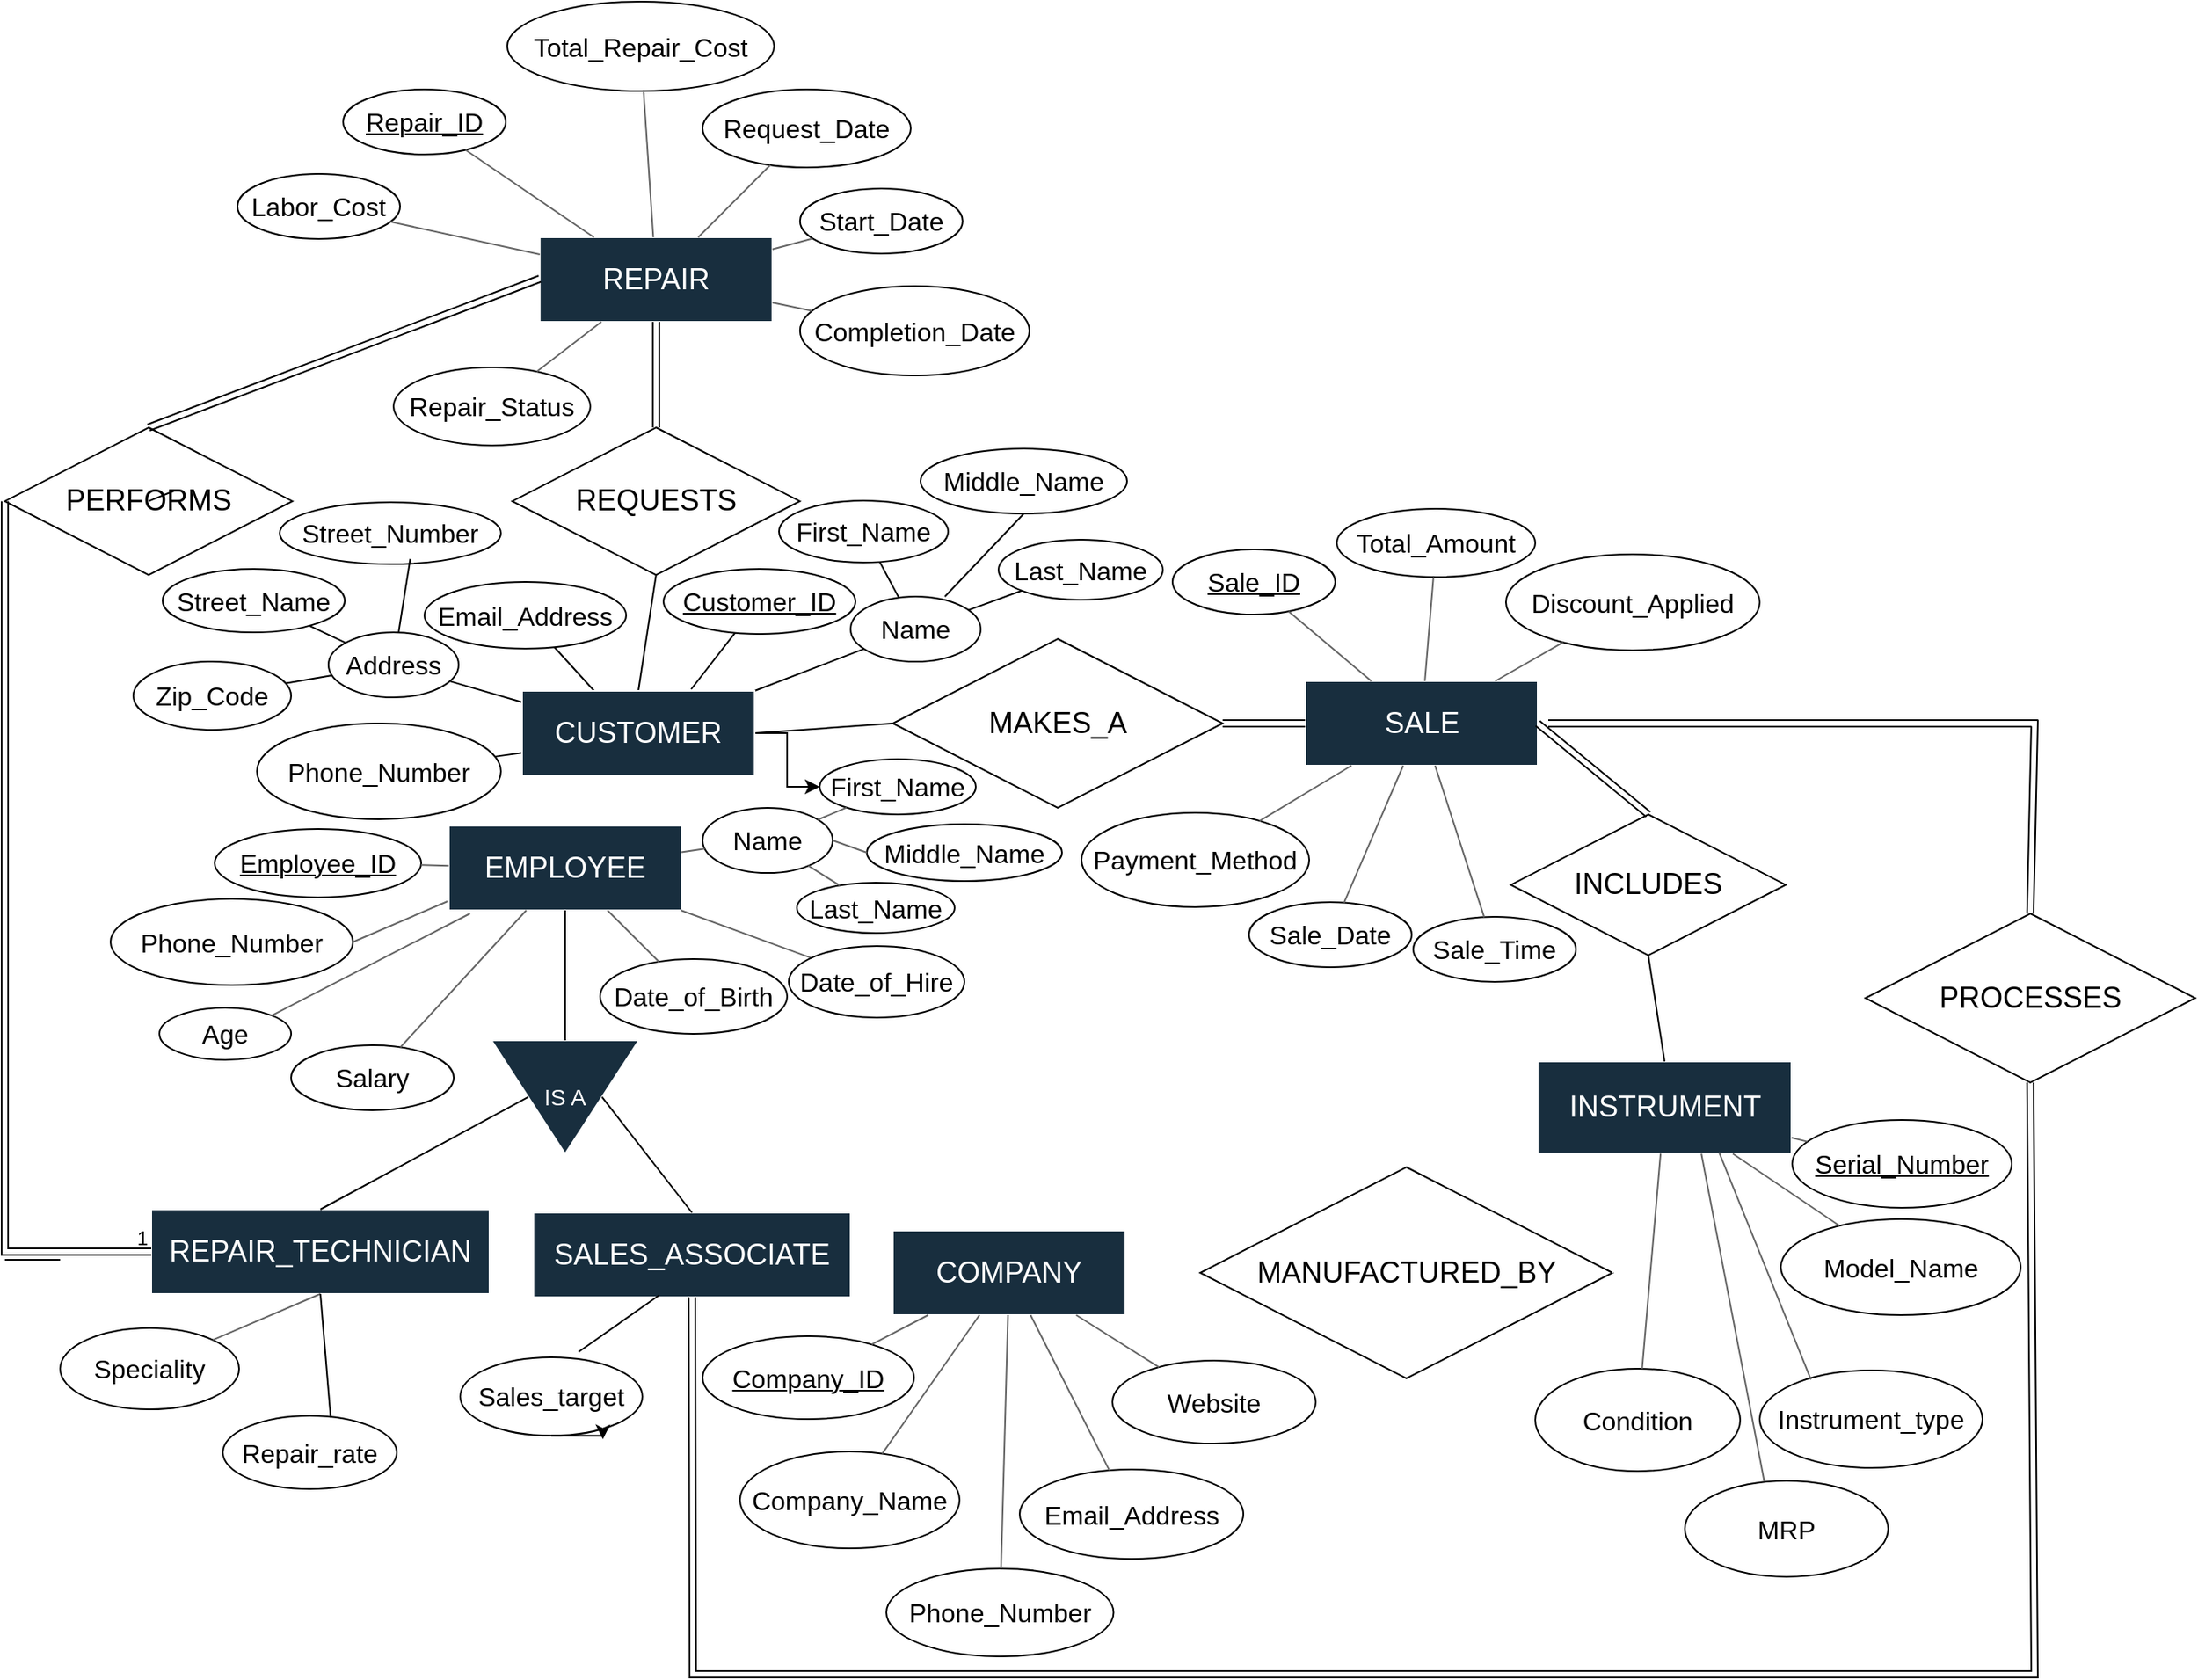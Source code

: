 <mxfile version="28.0.7">
  <diagram name="Page-1" id="PFwjI5xz76DF85EKXyYI">
    <mxGraphModel dx="2037" dy="1121" grid="0" gridSize="13" guides="0" tooltips="1" connect="1" arrows="1" fold="1" page="1" pageScale="1" pageWidth="4681" pageHeight="3300" background="light-dark(#FFFFFF, #ffffff)" math="0" shadow="0">
      <root>
        <mxCell id="0" />
        <mxCell id="1" parent="0" />
        <mxCell id="Izek-PB7fgDzVprNoVY3-15" value="&lt;h2&gt;&lt;span style=&quot;font-weight: normal;&quot;&gt;SALE&lt;/span&gt;&lt;/h2&gt;" style="whiteSpace=wrap;html=1;align=center;strokeColor=#FFFFFF;fontColor=#FFFFFF;fillColor=light-dark(#182E3E,#FFFFFF);" parent="1" vertex="1">
          <mxGeometry x="1163.5" y="533" width="143" height="52" as="geometry" />
        </mxCell>
        <mxCell id="Izek-PB7fgDzVprNoVY3-17" value="&lt;h2&gt;&lt;font face=&quot;Helvetica&quot; style=&quot;font-weight: normal;&quot;&gt;REPAIR&lt;/font&gt;&lt;/h2&gt;" style="whiteSpace=wrap;html=1;align=center;strokeColor=#FFFFFF;fontColor=#FFFFFF;fillColor=light-dark(#182E3E,#FFFFFF);" parent="1" vertex="1">
          <mxGeometry x="692.9" y="260" width="143" height="52" as="geometry" />
        </mxCell>
        <mxCell id="Izek-PB7fgDzVprNoVY3-22" value="&lt;h2&gt;&lt;span style=&quot;font-weight: normal;&quot;&gt;&lt;font style=&quot;color: light-dark(rgb(0, 0, 0), rgb(0, 0, 0));&quot;&gt;REQUESTS&lt;/font&gt;&lt;/span&gt;&lt;/h2&gt;" style="shape=rhombus;perimeter=rhombusPerimeter;whiteSpace=wrap;html=1;align=center;fillColor=none;strokeColor=light-dark(#000000,#000000);fontColor=light-dark(default, #1b1d1e);" parent="1" vertex="1">
          <mxGeometry x="676" y="377" width="176.8" height="90.67" as="geometry" />
        </mxCell>
        <mxCell id="Izek-PB7fgDzVprNoVY3-24" value="" style="endArrow=none;html=1;rounded=0;strokeColor=light-dark(#000000,#000000);exitX=0.5;exitY=1;exitDx=0;exitDy=0;entryX=0.5;entryY=0;entryDx=0;entryDy=0;" parent="1" source="Izek-PB7fgDzVprNoVY3-22" target="6n8Q-E2ToeJIdVFmMYRX-2" edge="1">
          <mxGeometry relative="1" as="geometry">
            <mxPoint x="754" y="481" as="sourcePoint" />
            <mxPoint x="756" y="536" as="targetPoint" />
          </mxGeometry>
        </mxCell>
        <mxCell id="Izek-PB7fgDzVprNoVY3-25" value="1" style="resizable=0;html=1;whiteSpace=wrap;align=right;verticalAlign=bottom;strokeColor=#FFFFFF;fontFamily=Helvetica;fontSize=12;fontColor=#FFFFFF;fillColor=#182E3E;" parent="Izek-PB7fgDzVprNoVY3-24" connectable="0" vertex="1">
          <mxGeometry x="1" relative="1" as="geometry">
            <mxPoint x="-6" y="-13" as="offset" />
          </mxGeometry>
        </mxCell>
        <mxCell id="Izek-PB7fgDzVprNoVY3-31" value="" style="shape=link;html=1;rounded=0;strokeColor=light-dark(#000000,#000000);exitX=0.5;exitY=0;exitDx=0;exitDy=0;" parent="1" source="Izek-PB7fgDzVprNoVY3-22" target="Izek-PB7fgDzVprNoVY3-17" edge="1">
          <mxGeometry relative="1" as="geometry">
            <mxPoint x="620" y="351" as="sourcePoint" />
            <mxPoint x="780" y="351" as="targetPoint" />
          </mxGeometry>
        </mxCell>
        <mxCell id="Izek-PB7fgDzVprNoVY3-32" value="N" style="resizable=0;html=1;whiteSpace=wrap;align=right;verticalAlign=bottom;strokeColor=#FFFFFF;fontFamily=Helvetica;fontSize=12;fontColor=#FFFFFF;fillColor=#182E3E;" parent="Izek-PB7fgDzVprNoVY3-31" connectable="0" vertex="1">
          <mxGeometry x="1" relative="1" as="geometry">
            <mxPoint x="-6" y="26" as="offset" />
          </mxGeometry>
        </mxCell>
        <mxCell id="Izek-PB7fgDzVprNoVY3-34" value="" style="edgeLabel;html=1;align=center;verticalAlign=middle;resizable=0;points=[];strokeColor=#FFFFFF;fontFamily=Helvetica;fontSize=12;fontColor=#FFFFFF;fillColor=#182E3E;" parent="Izek-PB7fgDzVprNoVY3-31" vertex="1" connectable="0">
          <mxGeometry x="0.05" y="-6" relative="1" as="geometry">
            <mxPoint as="offset" />
          </mxGeometry>
        </mxCell>
        <mxCell id="Izek-PB7fgDzVprNoVY3-35" value="&lt;h2&gt;&lt;span style=&quot;font-weight: 400;&quot;&gt;&lt;font style=&quot;color: light-dark(rgb(0, 0, 0), rgb(0, 0, 0));&quot;&gt;MAKES_A&lt;/font&gt;&lt;/span&gt;&lt;/h2&gt;" style="shape=rhombus;perimeter=rhombusPerimeter;whiteSpace=wrap;html=1;align=center;fillColor=none;strokeColor=light-dark(#000000,#000000);fontColor=light-dark(default, #1b1d1e);" parent="1" vertex="1">
          <mxGeometry x="910" y="507" width="202.8" height="104" as="geometry" />
        </mxCell>
        <mxCell id="Izek-PB7fgDzVprNoVY3-36" value="" style="endArrow=none;html=1;rounded=0;strokeColor=light-dark(#000000, #1b1d1e);entryX=1;entryY=0.5;entryDx=0;entryDy=0;exitX=0;exitY=0.5;exitDx=0;exitDy=0;" parent="1" source="Izek-PB7fgDzVprNoVY3-35" target="6n8Q-E2ToeJIdVFmMYRX-2" edge="1">
          <mxGeometry relative="1" as="geometry">
            <mxPoint x="689" y="598" as="sourcePoint" />
            <mxPoint x="819" y="567.5" as="targetPoint" />
          </mxGeometry>
        </mxCell>
        <mxCell id="Izek-PB7fgDzVprNoVY3-37" value="1" style="resizable=0;html=1;whiteSpace=wrap;align=right;verticalAlign=bottom;strokeColor=#FFFFFF;fontFamily=Helvetica;fontSize=12;fontColor=#FFFFFF;fillColor=#182E3E;" parent="Izek-PB7fgDzVprNoVY3-36" connectable="0" vertex="1">
          <mxGeometry x="1" relative="1" as="geometry">
            <mxPoint x="13" as="offset" />
          </mxGeometry>
        </mxCell>
        <mxCell id="Izek-PB7fgDzVprNoVY3-38" value="" style="shape=link;html=1;rounded=0;strokeColor=light-dark(#000000, #1b1d1e);width=4;exitX=1;exitY=0.5;exitDx=0;exitDy=0;entryX=0;entryY=0.5;entryDx=0;entryDy=0;" parent="1" source="Izek-PB7fgDzVprNoVY3-35" target="Izek-PB7fgDzVprNoVY3-15" edge="1">
          <mxGeometry relative="1" as="geometry">
            <mxPoint x="984" y="558.5" as="sourcePoint" />
            <mxPoint x="1144" y="558.5" as="targetPoint" />
          </mxGeometry>
        </mxCell>
        <mxCell id="Izek-PB7fgDzVprNoVY3-39" value="N" style="resizable=0;html=1;whiteSpace=wrap;align=right;verticalAlign=bottom;strokeColor=#FFFFFF;fontFamily=Helvetica;fontSize=12;fontColor=#FFFFFF;fillColor=#182E3E;" parent="Izek-PB7fgDzVprNoVY3-38" connectable="0" vertex="1">
          <mxGeometry x="1" relative="1" as="geometry">
            <mxPoint x="-6" as="offset" />
          </mxGeometry>
        </mxCell>
        <mxCell id="Izek-PB7fgDzVprNoVY3-60" value="" style="edgeLabel;html=1;align=center;verticalAlign=middle;resizable=0;points=[];strokeColor=#FFFFFF;fontFamily=Helvetica;fontSize=12;fontColor=#FFFFFF;fillColor=#182E3E;" parent="Izek-PB7fgDzVprNoVY3-38" vertex="1" connectable="0">
          <mxGeometry x="-0.077" y="-3" relative="1" as="geometry">
            <mxPoint as="offset" />
          </mxGeometry>
        </mxCell>
        <mxCell id="Izek-PB7fgDzVprNoVY3-41" value="&lt;h2&gt;&lt;span style=&quot;font-weight: 400;&quot;&gt;INSTRUMENT&lt;/span&gt;&lt;/h2&gt;" style="whiteSpace=wrap;html=1;align=center;strokeColor=#FFFFFF;fontColor=#FFFFFF;fillColor=light-dark(#182E3E, #ffffff);" parent="1" vertex="1">
          <mxGeometry x="1306.5" y="767" width="156" height="56.73" as="geometry" />
        </mxCell>
        <mxCell id="Izek-PB7fgDzVprNoVY3-42" value="&lt;h2&gt;&lt;span style=&quot;font-weight: 400;&quot;&gt;&lt;font style=&quot;color: light-dark(rgb(0, 0, 0), rgb(0, 0, 0));&quot;&gt;INCLUDES&lt;/font&gt;&lt;/span&gt;&lt;/h2&gt;" style="shape=rhombus;perimeter=rhombusPerimeter;whiteSpace=wrap;html=1;align=center;fillColor=none;strokeColor=light-dark(#000000,#000000);fontColor=light-dark(default, #1b1d1e);" parent="1" vertex="1">
          <mxGeometry x="1290" y="615" width="169" height="86.67" as="geometry" />
        </mxCell>
        <mxCell id="Izek-PB7fgDzVprNoVY3-50" value="" style="shape=link;html=1;rounded=0;strokeColor=light-dark(#000000,#000000);entryX=0.5;entryY=0;entryDx=0;entryDy=0;exitX=1;exitY=0.5;exitDx=0;exitDy=0;" parent="1" source="Izek-PB7fgDzVprNoVY3-15" target="Izek-PB7fgDzVprNoVY3-42" edge="1">
          <mxGeometry relative="1" as="geometry">
            <mxPoint x="1326" y="559" as="sourcePoint" />
            <mxPoint x="1397.5" y="622" as="targetPoint" />
          </mxGeometry>
        </mxCell>
        <mxCell id="Izek-PB7fgDzVprNoVY3-51" value="1" style="resizable=0;html=1;whiteSpace=wrap;align=right;verticalAlign=bottom;strokeColor=#FFFFFF;fontFamily=Helvetica;fontSize=12;fontColor=#FFFFFF;fillColor=#182E3E;" parent="Izek-PB7fgDzVprNoVY3-50" connectable="0" vertex="1">
          <mxGeometry x="1" relative="1" as="geometry">
            <mxPoint x="-52" y="-62" as="offset" />
          </mxGeometry>
        </mxCell>
        <mxCell id="Izek-PB7fgDzVprNoVY3-53" value="" style="endArrow=none;html=1;rounded=0;strokeColor=light-dark(#000000, #1b1d1e);entryX=0.5;entryY=0;entryDx=0;entryDy=0;exitX=0.5;exitY=1;exitDx=0;exitDy=0;" parent="1" source="Izek-PB7fgDzVprNoVY3-42" target="Izek-PB7fgDzVprNoVY3-41" edge="1">
          <mxGeometry relative="1" as="geometry">
            <mxPoint x="1385" y="715" as="sourcePoint" />
            <mxPoint x="1395" y="728" as="targetPoint" />
          </mxGeometry>
        </mxCell>
        <mxCell id="Izek-PB7fgDzVprNoVY3-54" value="N" style="resizable=0;html=1;whiteSpace=wrap;align=right;verticalAlign=bottom;strokeColor=#FFFFFF;fontFamily=Helvetica;fontSize=12;fontColor=#FFFFFF;fillColor=#182E3E;" parent="Izek-PB7fgDzVprNoVY3-53" connectable="0" vertex="1">
          <mxGeometry x="1" relative="1" as="geometry" />
        </mxCell>
        <mxCell id="Izek-PB7fgDzVprNoVY3-57" value="&lt;h2&gt;&lt;span style=&quot;font-weight: 400;&quot;&gt;COMPANY&lt;/span&gt;&lt;/h2&gt;" style="whiteSpace=wrap;html=1;align=center;strokeColor=#FFFFFF;fontColor=#FFFFFF;fillColor=light-dark(#182E3E,#FFFFFF);" parent="1" vertex="1">
          <mxGeometry x="910" y="871" width="143" height="52" as="geometry" />
        </mxCell>
        <mxCell id="Izek-PB7fgDzVprNoVY3-58" value="&lt;h2&gt;&lt;span style=&quot;font-weight: 400;&quot;&gt;&lt;font style=&quot;color: light-dark(rgb(0, 0, 0), rgb(0, 0, 0));&quot;&gt;MANUFACTURED_BY&lt;/font&gt;&lt;/span&gt;&lt;/h2&gt;" style="shape=rhombus;perimeter=rhombusPerimeter;whiteSpace=wrap;html=1;align=center;fillColor=none;strokeColor=light-dark(#000000,#000000);fontColor=light-dark(default, #1b1d1e);" parent="1" vertex="1">
          <mxGeometry x="1099" y="832" width="253.5" height="130" as="geometry" />
        </mxCell>
        <mxCell id="Izek-PB7fgDzVprNoVY3-61" value="" style="shape=link;html=1;rounded=0;strokeColor=light-dark(#FFFFFF, #1b1d1e);width=0;exitX=1;exitY=0.5;exitDx=0;exitDy=0;entryX=0.5;entryY=1;entryDx=0;entryDy=0;" parent="1" source="Izek-PB7fgDzVprNoVY3-58" target="Izek-PB7fgDzVprNoVY3-41" edge="1">
          <mxGeometry relative="1" as="geometry">
            <mxPoint x="1326" y="870" as="sourcePoint" />
            <mxPoint x="1404" y="870" as="targetPoint" />
          </mxGeometry>
        </mxCell>
        <mxCell id="Izek-PB7fgDzVprNoVY3-62" value="N" style="resizable=0;html=1;whiteSpace=wrap;align=right;verticalAlign=bottom;strokeColor=#FFFFFF;fontFamily=Helvetica;fontSize=12;fontColor=#FFFFFF;fillColor=#182E3E;" parent="Izek-PB7fgDzVprNoVY3-61" connectable="0" vertex="1">
          <mxGeometry x="1" relative="1" as="geometry">
            <mxPoint x="-20" y="21" as="offset" />
          </mxGeometry>
        </mxCell>
        <mxCell id="Izek-PB7fgDzVprNoVY3-63" value="" style="edgeLabel;html=1;align=center;verticalAlign=middle;resizable=0;points=[];strokeColor=#FFFFFF;fontFamily=Helvetica;fontSize=12;fontColor=#FFFFFF;fillColor=#182E3E;" parent="Izek-PB7fgDzVprNoVY3-61" vertex="1" connectable="0">
          <mxGeometry x="-0.077" y="-3" relative="1" as="geometry">
            <mxPoint as="offset" />
          </mxGeometry>
        </mxCell>
        <mxCell id="Izek-PB7fgDzVprNoVY3-66" value="" style="shape=link;html=1;rounded=0;strokeColor=light-dark(#FFFFFF, #1b1d1e);entryX=0;entryY=0.5;entryDx=0;entryDy=0;exitX=1;exitY=0.5;exitDx=0;exitDy=0;" parent="1" source="Izek-PB7fgDzVprNoVY3-57" target="Izek-PB7fgDzVprNoVY3-58" edge="1">
          <mxGeometry relative="1" as="geometry">
            <mxPoint x="958" y="865.25" as="sourcePoint" />
            <mxPoint x="1043" y="928.75" as="targetPoint" />
          </mxGeometry>
        </mxCell>
        <mxCell id="Izek-PB7fgDzVprNoVY3-67" value="1" style="resizable=0;html=1;whiteSpace=wrap;align=right;verticalAlign=bottom;strokeColor=#FFFFFF;fontFamily=Helvetica;fontSize=12;fontColor=#FFFFFF;fillColor=#182E3E;" parent="Izek-PB7fgDzVprNoVY3-66" connectable="0" vertex="1">
          <mxGeometry x="1" relative="1" as="geometry">
            <mxPoint x="-14" as="offset" />
          </mxGeometry>
        </mxCell>
        <mxCell id="Izek-PB7fgDzVprNoVY3-68" value="&lt;h2&gt;&lt;span style=&quot;font-weight: 400;&quot;&gt;EMPLOYEE&lt;/span&gt;&lt;/h2&gt;" style="whiteSpace=wrap;html=1;align=center;strokeColor=#FFFFFF;fontColor=#FFFFFF;fillColor=light-dark(#182E3E,#FFFFFF);" parent="1" vertex="1">
          <mxGeometry x="637" y="622" width="143" height="52" as="geometry" />
        </mxCell>
        <mxCell id="Izek-PB7fgDzVprNoVY3-76" value="" style="shape=link;html=1;rounded=0;strokeColor=light-dark(#000000, #1b1d1e);exitX=0.5;exitY=0;exitDx=0;exitDy=0;" parent="1" source="Izek-PB7fgDzVprNoVY3-70" edge="1">
          <mxGeometry relative="1" as="geometry">
            <mxPoint x="532.9" y="285.5" as="sourcePoint" />
            <mxPoint x="692.9" y="285.5" as="targetPoint" />
          </mxGeometry>
        </mxCell>
        <mxCell id="Izek-PB7fgDzVprNoVY3-77" value="N" style="resizable=0;html=1;whiteSpace=wrap;align=right;verticalAlign=bottom;strokeColor=#FFFFFF;fontFamily=Helvetica;fontSize=12;fontColor=#FFFFFF;fillColor=#182E3E;" parent="Izek-PB7fgDzVprNoVY3-76" connectable="0" vertex="1">
          <mxGeometry x="1" relative="1" as="geometry">
            <mxPoint x="-4" y="1" as="offset" />
          </mxGeometry>
        </mxCell>
        <mxCell id="Izek-PB7fgDzVprNoVY3-78" value="&lt;h3&gt;&lt;span style=&quot;font-weight: normal;&quot;&gt;IS A&lt;/span&gt;&lt;/h3&gt;" style="triangle;whiteSpace=wrap;html=1;strokeColor=#FFFFFF;align=center;verticalAlign=middle;fontFamily=Helvetica;fontSize=12;fontColor=#FFFFFF;fillColor=light-dark(#182E3E,#FFFFFF);direction=south;" parent="1" vertex="1">
          <mxGeometry x="663.23" y="754" width="90.54" height="69.73" as="geometry" />
        </mxCell>
        <mxCell id="Izek-PB7fgDzVprNoVY3-79" value="&lt;h2&gt;&lt;span style=&quot;font-weight: 400;&quot;&gt;REPAIR_TECHNICIAN&lt;/span&gt;&lt;/h2&gt;" style="whiteSpace=wrap;html=1;align=center;strokeColor=#FFFFFF;fontColor=#FFFFFF;fillColor=light-dark(#182E3E,#FFFFFF);" parent="1" vertex="1">
          <mxGeometry x="454" y="858" width="208" height="52" as="geometry" />
        </mxCell>
        <mxCell id="Izek-PB7fgDzVprNoVY3-80" value="&lt;h2&gt;&lt;span style=&quot;font-weight: 400;&quot;&gt;SALES_ASSOCIATE&lt;/span&gt;&lt;/h2&gt;" style="whiteSpace=wrap;html=1;align=center;strokeColor=#FFFFFF;fontColor=#FFFFFF;fillColor=light-dark(#182E3E,#FFFFFF);" parent="1" vertex="1">
          <mxGeometry x="689" y="860" width="195" height="52" as="geometry" />
        </mxCell>
        <mxCell id="Izek-PB7fgDzVprNoVY3-83" value="" style="endArrow=none;html=1;rounded=0;strokeColor=light-dark(#000000,#000000);entryX=0.5;entryY=1;entryDx=0;entryDy=0;exitX=0;exitY=0.5;exitDx=0;exitDy=0;" parent="1" source="Izek-PB7fgDzVprNoVY3-78" target="Izek-PB7fgDzVprNoVY3-68" edge="1">
          <mxGeometry relative="1" as="geometry">
            <mxPoint x="689" y="598" as="sourcePoint" />
            <mxPoint x="849" y="598" as="targetPoint" />
          </mxGeometry>
        </mxCell>
        <mxCell id="Izek-PB7fgDzVprNoVY3-84" value="" style="endArrow=none;html=1;rounded=0;strokeColor=light-dark(#000000, #1b1d1e);entryX=0.5;entryY=1;entryDx=0;entryDy=0;exitX=0.5;exitY=0;exitDx=0;exitDy=0;" parent="1" source="Izek-PB7fgDzVprNoVY3-79" target="Izek-PB7fgDzVprNoVY3-78" edge="1">
          <mxGeometry relative="1" as="geometry">
            <mxPoint x="689" y="598" as="sourcePoint" />
            <mxPoint x="849" y="598" as="targetPoint" />
          </mxGeometry>
        </mxCell>
        <mxCell id="Izek-PB7fgDzVprNoVY3-85" value="" style="endArrow=none;html=1;rounded=0;strokeColor=light-dark(#000000, #1b1d1e);entryX=0.5;entryY=0;entryDx=0;entryDy=0;exitX=0.5;exitY=0;exitDx=0;exitDy=0;" parent="1" source="Izek-PB7fgDzVprNoVY3-80" target="Izek-PB7fgDzVprNoVY3-78" edge="1">
          <mxGeometry relative="1" as="geometry">
            <mxPoint x="689" y="598" as="sourcePoint" />
            <mxPoint x="849" y="598" as="targetPoint" />
          </mxGeometry>
        </mxCell>
        <mxCell id="G7WZexkPzq9MRGBm2pqB-81" value="" style="endArrow=none;html=1;rounded=0;" parent="1" source="Izek-PB7fgDzVprNoVY3-70" edge="1">
          <mxGeometry relative="1" as="geometry">
            <mxPoint x="650" y="572" as="sourcePoint" />
            <mxPoint x="468" y="416" as="targetPoint" />
          </mxGeometry>
        </mxCell>
        <mxCell id="Izek-PB7fgDzVprNoVY3-70" value="&lt;h2&gt;&lt;span style=&quot;font-weight: 400;&quot;&gt;&lt;font style=&quot;color: light-dark(rgb(0, 0, 0), rgb(0, 0, 0));&quot;&gt;PERFORMS&lt;/font&gt;&lt;/span&gt;&lt;/h2&gt;" style="shape=rhombus;perimeter=rhombusPerimeter;whiteSpace=wrap;html=1;align=center;fillColor=none;strokeColor=light-dark(#000000,#000000);fontColor=light-dark(default, #1b1d1e);" parent="1" vertex="1">
          <mxGeometry x="364" y="377" width="176.8" height="90.67" as="geometry" />
        </mxCell>
        <mxCell id="G7WZexkPzq9MRGBm2pqB-93" value="" style="line;strokeWidth=1;rotatable=0;dashed=0;labelPosition=right;align=left;verticalAlign=middle;spacingTop=0;spacingLeft=6;points=[];portConstraint=eastwest;" parent="1" vertex="1">
          <mxGeometry x="364" y="884" width="34" height="10" as="geometry" />
        </mxCell>
        <mxCell id="G7WZexkPzq9MRGBm2pqB-98" value="" style="endArrow=none;html=1;rounded=0;exitX=0;exitY=0.5;exitDx=0;exitDy=0;strokeColor=light-dark(#000000,#000000);entryX=0;entryY=0.5;entryDx=0;entryDy=0;shape=link;" parent="1" source="Izek-PB7fgDzVprNoVY3-70" target="Izek-PB7fgDzVprNoVY3-79" edge="1">
          <mxGeometry relative="1" as="geometry">
            <mxPoint x="650" y="624" as="sourcePoint" />
            <mxPoint x="810" y="624" as="targetPoint" />
            <Array as="points">
              <mxPoint x="364" y="884" />
            </Array>
          </mxGeometry>
        </mxCell>
        <mxCell id="G7WZexkPzq9MRGBm2pqB-99" value="1" style="resizable=0;html=1;whiteSpace=wrap;align=right;verticalAlign=bottom;" parent="G7WZexkPzq9MRGBm2pqB-98" connectable="0" vertex="1">
          <mxGeometry x="1" relative="1" as="geometry" />
        </mxCell>
        <mxCell id="G7WZexkPzq9MRGBm2pqB-104" value="1" style="resizable=0;html=1;whiteSpace=wrap;align=right;verticalAlign=bottom;strokeColor=#FFFFFF;fontFamily=Helvetica;fontSize=12;fontColor=#FFFFFF;fillColor=#182E3E;" parent="1" connectable="0" vertex="1">
          <mxGeometry x="442" y="871" as="geometry" />
        </mxCell>
        <mxCell id="G7WZexkPzq9MRGBm2pqB-105" value="&lt;h2&gt;&lt;span style=&quot;font-weight: 400;&quot;&gt;&lt;font style=&quot;color: light-dark(rgb(0, 0, 0), rgb(0, 0, 0));&quot;&gt;PROCESSES&lt;/font&gt;&lt;/span&gt;&lt;/h2&gt;" style="shape=rhombus;perimeter=rhombusPerimeter;whiteSpace=wrap;html=1;align=center;fillColor=none;strokeColor=light-dark(#000000,#000000);fontColor=light-dark(default, #1b1d1e);" parent="1" vertex="1">
          <mxGeometry x="1508" y="676" width="202.8" height="104" as="geometry" />
        </mxCell>
        <mxCell id="G7WZexkPzq9MRGBm2pqB-106" value="" style="endArrow=none;html=1;rounded=0;strokeColor=light-dark(#000000, #1b1d1e);entryX=0.5;entryY=1;entryDx=0;entryDy=0;exitX=0.5;exitY=1;exitDx=0;exitDy=0;shape=link;" parent="1" source="G7WZexkPzq9MRGBm2pqB-105" target="Izek-PB7fgDzVprNoVY3-80" edge="1">
          <mxGeometry relative="1" as="geometry">
            <mxPoint x="893" y="1001" as="sourcePoint" />
            <mxPoint x="819" y="1001" as="targetPoint" />
            <Array as="points">
              <mxPoint x="1612" y="1144" />
              <mxPoint x="787" y="1144" />
            </Array>
          </mxGeometry>
        </mxCell>
        <mxCell id="G7WZexkPzq9MRGBm2pqB-107" value="1" style="resizable=0;html=1;whiteSpace=wrap;align=right;verticalAlign=bottom;strokeColor=#FFFFFF;fontFamily=Helvetica;fontSize=12;fontColor=#FFFFFF;fillColor=#182E3E;" parent="G7WZexkPzq9MRGBm2pqB-106" connectable="0" vertex="1">
          <mxGeometry x="1" relative="1" as="geometry">
            <mxPoint x="20" y="26" as="offset" />
          </mxGeometry>
        </mxCell>
        <mxCell id="G7WZexkPzq9MRGBm2pqB-108" value="" style="endArrow=none;html=1;rounded=0;exitX=0.5;exitY=0;exitDx=0;exitDy=0;strokeColor=light-dark(#000000,#000000);shape=link;" parent="1" source="G7WZexkPzq9MRGBm2pqB-105" edge="1">
          <mxGeometry relative="1" as="geometry">
            <mxPoint x="650" y="741" as="sourcePoint" />
            <mxPoint x="1313" y="559" as="targetPoint" />
            <Array as="points">
              <mxPoint x="1612" y="559" />
            </Array>
          </mxGeometry>
        </mxCell>
        <mxCell id="G7WZexkPzq9MRGBm2pqB-110" value="N" style="resizable=0;html=1;whiteSpace=wrap;align=right;verticalAlign=bottom;strokeColor=#FFFFFF;fontFamily=Helvetica;fontSize=12;fontColor=#FFFFFF;fillColor=#182E3E;" parent="1" connectable="0" vertex="1">
          <mxGeometry x="851" y="424" as="geometry">
            <mxPoint x="503" y="132" as="offset" />
          </mxGeometry>
        </mxCell>
        <mxCell id="GEMINI-ATTR-INST-1" value="&lt;u&gt;&lt;font style=&quot;font-size: 16px;&quot;&gt;Serial_Number&lt;/font&gt;&lt;/u&gt;" style="ellipse;whiteSpace=wrap;html=1;align=center;fillColor=none;strokeColor=light-dark(#000000, #1b1d1e);fontColor=light-dark(#000000,#000000);strokeWidth=1;" parent="1" vertex="1">
          <mxGeometry x="1463" y="803" width="135" height="54" as="geometry" />
        </mxCell>
        <mxCell id="GEMINI-EDGE-INST-1" value="" style="endArrow=none;html=1;rounded=0;strokeColor=light-dark(#666666, #1b1d1e);" parent="1" source="GEMINI-ATTR-INST-1" target="Izek-PB7fgDzVprNoVY3-41" edge="1">
          <mxGeometry relative="1" as="geometry">
            <mxPoint x="1256.5" y="727" as="sourcePoint" />
            <mxPoint x="1356.5" y="727" as="targetPoint" />
          </mxGeometry>
        </mxCell>
        <mxCell id="GEMINI-ATTR-INST-3" value="&lt;font style=&quot;font-size: 16px;&quot;&gt;Model_Name&lt;/font&gt;" style="ellipse;whiteSpace=wrap;html=1;align=center;fillColor=none;strokeColor=light-dark(#000000, #1b1d1e);fontColor=light-dark(#000000,#000000);strokeWidth=1;" parent="1" vertex="1">
          <mxGeometry x="1456" y="864" width="147.5" height="59" as="geometry" />
        </mxCell>
        <mxCell id="GEMINI-EDGE-INST-3" value="" style="endArrow=none;html=1;rounded=0;strokeColor=light-dark(#666666, #1b1d1e);" parent="1" source="GEMINI-ATTR-INST-3" target="Izek-PB7fgDzVprNoVY3-41" edge="1">
          <mxGeometry relative="1" as="geometry">
            <mxPoint x="1556.5" y="787" as="sourcePoint" />
            <mxPoint x="1456.5" y="787" as="targetPoint" />
          </mxGeometry>
        </mxCell>
        <mxCell id="GEMINI-ATTR-INST-5" value="&lt;font style=&quot;font-size: 16px;&quot;&gt;MRP&lt;/font&gt;" style="ellipse;whiteSpace=wrap;html=1;align=center;fillColor=none;strokeColor=light-dark(#000000, #1b1d1e);fontColor=light-dark(#000000,#000000);strokeWidth=1;" parent="1" vertex="1">
          <mxGeometry x="1397" y="1025" width="125" height="59" as="geometry" />
        </mxCell>
        <mxCell id="GEMINI-EDGE-INST-5" value="" style="endArrow=none;html=1;rounded=0;strokeColor=light-dark(#666666, #1b1d1e);exitX=0.39;exitY=0;exitDx=0;exitDy=0;exitPerimeter=0;" parent="1" source="GEMINI-ATTR-INST-5" edge="1">
          <mxGeometry relative="1" as="geometry">
            <mxPoint x="1477" y="913" as="sourcePoint" />
            <mxPoint x="1407.12" y="823.73" as="targetPoint" />
          </mxGeometry>
        </mxCell>
        <mxCell id="GEMINI-ATTR-INST-7" value="&lt;font style=&quot;font-size: 16px;&quot;&gt;Condition&lt;/font&gt;" style="ellipse;whiteSpace=wrap;html=1;align=center;fillColor=none;strokeColor=light-dark(#000000, #1b1d1e);fontColor=light-dark(#000000,#000000);strokeWidth=1;" parent="1" vertex="1">
          <mxGeometry x="1305" y="956" width="126" height="63" as="geometry" />
        </mxCell>
        <mxCell id="GEMINI-EDGE-INST-7" value="" style="endArrow=none;html=1;rounded=0;strokeColor=light-dark(#666666, #1b1d1e);" parent="1" source="GEMINI-ATTR-INST-7" target="Izek-PB7fgDzVprNoVY3-41" edge="1">
          <mxGeometry relative="1" as="geometry">
            <mxPoint x="1166.5" y="847" as="sourcePoint" />
            <mxPoint x="1266.5" y="847" as="targetPoint" />
          </mxGeometry>
        </mxCell>
        <mxCell id="GEMINI-ATTR-CUST-1" value="&lt;u&gt;&lt;font style=&quot;font-size: 16px;&quot;&gt;Customer_ID&lt;/font&gt;&lt;/u&gt;" style="ellipse;whiteSpace=wrap;html=1;align=center;fillColor=none;strokeColor=light-dark(#000000, #1b1d1e);fontColor=light-dark(#000000,#000000);strokeWidth=1;" parent="1" vertex="1">
          <mxGeometry x="769" y="464" width="118" height="40" as="geometry" />
        </mxCell>
        <mxCell id="GEMINI-EDGE-CUST-1" value="" style="endArrow=none;html=1;rounded=0;strokeColor=light-dark(#000000,#000000);" parent="1" source="GEMINI-ATTR-CUST-1" edge="1">
          <mxGeometry relative="1" as="geometry">
            <mxPoint x="572.9" y="503" as="sourcePoint" />
            <mxPoint x="786" y="538" as="targetPoint" />
          </mxGeometry>
        </mxCell>
        <mxCell id="GEMINI-ATTR-CUST-2" value="&lt;font style=&quot;font-size: 16px;&quot;&gt;Phone_Number&lt;/font&gt;" style="ellipse;whiteSpace=wrap;html=1;align=center;fillColor=none;strokeColor=light-dark(#000000, #1b1d1e);fontColor=light-dark(#000000,#000000);strokeWidth=1;" parent="1" vertex="1">
          <mxGeometry x="519" y="559" width="150" height="59" as="geometry" />
        </mxCell>
        <mxCell id="GEMINI-EDGE-CUST-2" value="" style="endArrow=none;html=1;rounded=0;strokeColor=light-dark(#000000,#000000);" parent="1" source="GEMINI-ATTR-CUST-2" edge="1">
          <mxGeometry relative="1" as="geometry">
            <mxPoint x="517.9" y="558" as="sourcePoint" />
            <mxPoint x="692.9" y="575.676" as="targetPoint" />
          </mxGeometry>
        </mxCell>
        <mxCell id="GEMINI-ATTR-CUST-3" value="&lt;font style=&quot;font-size: 16px;&quot;&gt;Email_Address&lt;/font&gt;" style="ellipse;whiteSpace=wrap;html=1;align=center;fillColor=none;strokeColor=light-dark(#000000, #1b1d1e);fontColor=light-dark(#000000,#000000);strokeWidth=1;" parent="1" vertex="1">
          <mxGeometry x="622" y="472" width="124" height="41" as="geometry" />
        </mxCell>
        <mxCell id="GEMINI-EDGE-CUST-3" value="" style="endArrow=none;html=1;rounded=0;strokeColor=light-dark(#000000,#000000);entryX=0.337;entryY=0.082;entryDx=0;entryDy=0;entryPerimeter=0;" parent="1" source="GEMINI-ATTR-CUST-3" target="6n8Q-E2ToeJIdVFmMYRX-2" edge="1">
          <mxGeometry relative="1" as="geometry">
            <mxPoint x="572.9" y="653" as="sourcePoint" />
            <mxPoint x="723" y="533" as="targetPoint" />
          </mxGeometry>
        </mxCell>
        <mxCell id="GEMINI-ATTR-CUST-5" value="&lt;font style=&quot;font-size: 16px;&quot;&gt;Name&lt;/font&gt;" style="ellipse;whiteSpace=wrap;html=1;align=center;fillColor=none;strokeColor=light-dark(#000000, #1b1d1e);fontColor=light-dark(#000000,#000000);strokeWidth=1;" parent="1" vertex="1">
          <mxGeometry x="884" y="481" width="80" height="40" as="geometry" />
        </mxCell>
        <mxCell id="GEMINI-EDGE-CUST-5" value="" style="endArrow=none;html=1;rounded=0;strokeColor=light-dark(#000000,#000000);entryX=1;entryY=0;entryDx=0;entryDy=0;" parent="1" source="GEMINI-ATTR-CUST-5" target="6n8Q-E2ToeJIdVFmMYRX-2" edge="1">
          <mxGeometry relative="1" as="geometry">
            <mxPoint x="912.9" y="588" as="sourcePoint" />
            <mxPoint x="819" y="533" as="targetPoint" />
          </mxGeometry>
        </mxCell>
        <mxCell id="GEMINI-ATTR-CUST-5A" value="&lt;font style=&quot;font-size: 16px;&quot;&gt;First_Name&lt;/font&gt;" style="ellipse;whiteSpace=wrap;html=1;align=center;fillColor=none;strokeColor=light-dark(#000000, #1b1d1e);fontColor=light-dark(#000000,#000000);strokeWidth=1;" parent="1" vertex="1">
          <mxGeometry x="840" y="422" width="104" height="38" as="geometry" />
        </mxCell>
        <mxCell id="GEMINI-EDGE-CUST-5A" value="" style="endArrow=none;html=1;rounded=0;strokeColor=light-dark(#000000,#000000);" parent="1" source="GEMINI-ATTR-CUST-5A" target="GEMINI-ATTR-CUST-5" edge="1">
          <mxGeometry relative="1" as="geometry">
            <mxPoint x="1027.9" y="538" as="sourcePoint" />
            <mxPoint x="927.9" y="538" as="targetPoint" />
          </mxGeometry>
        </mxCell>
        <mxCell id="GEMINI-ATTR-CUST-5C" value="&lt;font style=&quot;font-size: 16px;&quot;&gt;Last_Name&lt;/font&gt;" style="ellipse;whiteSpace=wrap;html=1;align=center;fillColor=none;strokeColor=light-dark(#000000, #1b1d1e);fontColor=light-dark(#000000,#000000);strokeWidth=1;" parent="1" vertex="1">
          <mxGeometry x="975" y="446" width="101" height="37" as="geometry" />
        </mxCell>
        <mxCell id="GEMINI-EDGE-CUST-5C" value="" style="endArrow=none;html=1;rounded=0;strokeColor=light-dark(#000000,#000000);" parent="1" source="GEMINI-ATTR-CUST-5C" target="GEMINI-ATTR-CUST-5" edge="1">
          <mxGeometry relative="1" as="geometry">
            <mxPoint x="1027.9" y="638" as="sourcePoint" />
            <mxPoint x="927.9" y="638" as="targetPoint" />
          </mxGeometry>
        </mxCell>
        <mxCell id="GEMINI-ATTR-CUST-6" value="&lt;font style=&quot;font-size: 16px;&quot;&gt;Address&lt;/font&gt;" style="ellipse;whiteSpace=wrap;html=1;align=center;fillColor=none;strokeColor=light-dark(#000000, #1b1d1e);fontColor=light-dark(#000000,#000000);strokeWidth=1;" parent="1" vertex="1">
          <mxGeometry x="563" y="503" width="80" height="40" as="geometry" />
        </mxCell>
        <mxCell id="GEMINI-EDGE-CUST-6" value="" style="endArrow=none;html=1;rounded=0;strokeColor=light-dark(#000000,#000000);" parent="1" source="GEMINI-ATTR-CUST-6" edge="1">
          <mxGeometry relative="1" as="geometry">
            <mxPoint x="762.9" y="665" as="sourcePoint" />
            <mxPoint x="692.9" y="549.156" as="targetPoint" />
          </mxGeometry>
        </mxCell>
        <mxCell id="GEMINI-ATTR-CUST-6A" value="&lt;font style=&quot;font-size: 16px;&quot;&gt;Street_Number&lt;/font&gt;" style="ellipse;whiteSpace=wrap;html=1;align=center;fillColor=none;strokeColor=light-dark(#000000, #1b1d1e);fontColor=light-dark(#000000,#000000);strokeWidth=1;" parent="1" vertex="1">
          <mxGeometry x="533" y="423" width="136" height="38" as="geometry" />
        </mxCell>
        <mxCell id="GEMINI-ATTR-CUST-6B" value="&lt;font style=&quot;font-size: 16px;&quot;&gt;Street_Name&lt;/font&gt;" style="ellipse;whiteSpace=wrap;html=1;align=center;fillColor=none;strokeColor=light-dark(#000000, #1b1d1e);fontColor=light-dark(#000000,#000000);strokeWidth=1;" parent="1" vertex="1">
          <mxGeometry x="461" y="464" width="112" height="39" as="geometry" />
        </mxCell>
        <mxCell id="GEMINI-EDGE-CUST-6B" value="" style="endArrow=none;html=1;rounded=0;strokeColor=light-dark(#000000,#000000);" parent="1" source="GEMINI-ATTR-CUST-6B" target="GEMINI-ATTR-CUST-6" edge="1">
          <mxGeometry relative="1" as="geometry">
            <mxPoint x="687.9" y="725" as="sourcePoint" />
            <mxPoint x="787.9" y="725" as="targetPoint" />
          </mxGeometry>
        </mxCell>
        <mxCell id="GEMINI-EDGE-CUST-6C" value="" style="endArrow=none;html=1;rounded=0;strokeColor=light-dark(#000000,#000000);exitX=0.59;exitY=0.918;exitDx=0;exitDy=0;exitPerimeter=0;" parent="1" source="GEMINI-ATTR-CUST-6A" target="GEMINI-ATTR-CUST-6" edge="1">
          <mxGeometry relative="1" as="geometry">
            <mxPoint x="621.478" y="471.926" as="sourcePoint" />
            <mxPoint x="887.9" y="725" as="targetPoint" />
          </mxGeometry>
        </mxCell>
        <mxCell id="GEMINI-ATTR-CUST-6E" value="&lt;font style=&quot;font-size: 16px;&quot;&gt;Zip_Code&lt;/font&gt;" style="ellipse;whiteSpace=wrap;html=1;align=center;fillColor=none;strokeColor=light-dark(#000000, #1b1d1e);fontColor=light-dark(#000000,#000000);strokeWidth=1;" parent="1" vertex="1">
          <mxGeometry x="443" y="521" width="97" height="42" as="geometry" />
        </mxCell>
        <mxCell id="GEMINI-EDGE-CUST-6E" value="" style="endArrow=none;html=1;rounded=0;strokeColor=light-dark(#000000,#000000);" parent="1" source="GEMINI-ATTR-CUST-6E" target="GEMINI-ATTR-CUST-6" edge="1">
          <mxGeometry relative="1" as="geometry">
            <mxPoint x="687.9" y="775" as="sourcePoint" />
            <mxPoint x="787.9" y="775" as="targetPoint" />
          </mxGeometry>
        </mxCell>
        <mxCell id="GEMINI-ATTR-EMP-1" value="&lt;u&gt;&lt;font style=&quot;font-size: 16px;&quot;&gt;Employee_ID&lt;/font&gt;&lt;/u&gt;" style="ellipse;whiteSpace=wrap;html=1;align=center;fillColor=none;strokeColor=light-dark(#000000, #1b1d1e);fontColor=light-dark(#000000,#000000);strokeWidth=1;" parent="1" vertex="1">
          <mxGeometry x="493" y="624" width="127" height="42" as="geometry" />
        </mxCell>
        <mxCell id="GEMINI-EDGE-EMP-1" value="" style="endArrow=none;html=1;rounded=0;strokeColor=light-dark(#666666, #1b1d1e);" parent="1" source="GEMINI-ATTR-EMP-1" target="Izek-PB7fgDzVprNoVY3-68" edge="1">
          <mxGeometry relative="1" as="geometry">
            <mxPoint x="557" y="592" as="sourcePoint" />
            <mxPoint x="657" y="592" as="targetPoint" />
          </mxGeometry>
        </mxCell>
        <mxCell id="GEMINI-EDGE-EMP-2" value="" style="endArrow=none;html=1;rounded=0;strokeColor=light-dark(#666666, #1b1d1e);" parent="1" source="GEMINI-ATTR-EMP-2" target="Izek-PB7fgDzVprNoVY3-68" edge="1">
          <mxGeometry relative="1" as="geometry">
            <mxPoint x="847" y="592" as="sourcePoint" />
            <mxPoint x="747" y="592" as="targetPoint" />
          </mxGeometry>
        </mxCell>
        <mxCell id="GEMINI-ATTR-EMP-4" value="&lt;font style=&quot;font-size: 16px;&quot;&gt;Salary&lt;/font&gt;" style="ellipse;whiteSpace=wrap;html=1;align=center;fillColor=none;strokeColor=light-dark(#000000, #1b1d1e);fontColor=light-dark(#000000,#000000);strokeWidth=1;" parent="1" vertex="1">
          <mxGeometry x="540" y="757" width="100" height="40" as="geometry" />
        </mxCell>
        <mxCell id="GEMINI-EDGE-EMP-4" value="" style="endArrow=none;html=1;rounded=0;strokeColor=light-dark(#666666, #1b1d1e);" parent="1" source="GEMINI-ATTR-EMP-4" target="Izek-PB7fgDzVprNoVY3-68" edge="1">
          <mxGeometry relative="1" as="geometry">
            <mxPoint x="847" y="732" as="sourcePoint" />
            <mxPoint x="747" y="732" as="targetPoint" />
          </mxGeometry>
        </mxCell>
        <mxCell id="GEMINI-ATTR-EMP-6" value="Email_Address" style="ellipse;whiteSpace=wrap;html=1;align=center;fontColor=#000000;fillColor=#dae8fc;strokeColor=#6c8ebf;" parent="1" vertex="1">
          <maGeometry x="507" y="692" width="100" height="40" as="geometry" />
        </mxCell>
        <mxCell id="GEMINI-EDGE-EMP-6" value="" style="endArrow=none;html=1;rounded=0;strokeColor=#666666;" parent="1" source="GEMINI-ATTR-EMP-6" target="Izek-PB7fgDzVprNoVY3-68" edge="1">
          <mxGeometry relative="1" as="geometry">
            <mxPoint x="557" y="732" as="sourcePoint" />
            <mxPoint x="657" y="732" as="targetPoint" />
          </mxGeometry>
        </mxCell>
        <mxCell id="GEMINI-ATTR-EMP-7" value="&lt;font style=&quot;font-size: 16px;&quot;&gt;Date_of_Birth&lt;/font&gt;" style="ellipse;whiteSpace=wrap;html=1;align=center;fillColor=none;strokeColor=light-dark(#000000, #1b1d1e);fontColor=light-dark(#000000,#000000);strokeWidth=1;" parent="1" vertex="1">
          <mxGeometry x="730" y="704" width="115" height="46" as="geometry" />
        </mxCell>
        <mxCell id="GEMINI-EDGE-EMP-7" value="" style="endArrow=none;html=1;rounded=0;strokeColor=light-dark(#666666, #1b1d1e);" parent="1" source="GEMINI-ATTR-EMP-7" target="Izek-PB7fgDzVprNoVY3-68" edge="1">
          <mxGeometry relative="1" as="geometry">
            <mxPoint x="517" y="662" as="sourcePoint" />
            <mxPoint x="617" y="662" as="targetPoint" />
          </mxGeometry>
        </mxCell>
        <mxCell id="GEMINI-ATTR-EMP-9" value="&lt;font style=&quot;font-size: 16px;&quot;&gt;Name&lt;/font&gt;" style="ellipse;whiteSpace=wrap;html=1;align=center;fillColor=none;strokeColor=light-dark(#000000, #1b1d1e);fontColor=light-dark(#000000,#000000);strokeWidth=1;" parent="1" vertex="1">
          <mxGeometry x="793" y="611" width="80" height="40" as="geometry" />
        </mxCell>
        <mxCell id="GEMINI-EDGE-EMP-9" value="" style="endArrow=none;html=1;rounded=0;strokeColor=light-dark(#666666, #1b1d1e);" parent="1" source="GEMINI-ATTR-EMP-9" target="Izek-PB7fgDzVprNoVY3-68" edge="1">
          <mxGeometry relative="1" as="geometry">
            <mxPoint x="627" y="512" as="sourcePoint" />
            <mxPoint x="627" y="612" as="targetPoint" />
          </mxGeometry>
        </mxCell>
        <mxCell id="GEMINI-ATTR-EMP-9A" value="&lt;font style=&quot;font-size: 16px;&quot;&gt;First_Name&lt;/font&gt;" style="ellipse;whiteSpace=wrap;html=1;align=center;fillColor=none;strokeColor=light-dark(#000000, #1b1d1e);fontColor=light-dark(#000000,#000000);strokeWidth=1;" parent="1" vertex="1">
          <mxGeometry x="865" y="581" width="96" height="34" as="geometry" />
        </mxCell>
        <mxCell id="GEMINI-EDGE-EMP-9A" value="" style="endArrow=none;html=1;rounded=0;strokeColor=light-dark(#666666, #1b1d1e);" parent="1" source="GEMINI-ATTR-EMP-9A" target="GEMINI-ATTR-EMP-9" edge="1">
          <mxGeometry relative="1" as="geometry">
            <mxPoint x="542" y="452" as="sourcePoint" />
            <mxPoint x="642" y="452" as="targetPoint" />
          </mxGeometry>
        </mxCell>
        <mxCell id="GEMINI-ATTR-EMP-9B" value="&lt;font style=&quot;font-size: 16px;&quot;&gt;Last_Name&lt;/font&gt;" style="ellipse;whiteSpace=wrap;html=1;align=center;fillColor=none;strokeColor=light-dark(#000000, #1b1d1e);fontColor=light-dark(#000000,#000000);strokeWidth=1;" parent="1" vertex="1">
          <mxGeometry x="851" y="657" width="97" height="31" as="geometry" />
        </mxCell>
        <mxCell id="GEMINI-EDGE-EMP-9B" value="" style="endArrow=none;html=1;rounded=0;strokeColor=light-dark(#666666, #1b1d1e);" parent="1" source="GEMINI-ATTR-EMP-9B" target="GEMINI-ATTR-EMP-9" edge="1">
          <mxGeometry relative="1" as="geometry">
            <mxPoint x="662" y="452" as="sourcePoint" />
            <mxPoint x="762" y="452" as="targetPoint" />
          </mxGeometry>
        </mxCell>
        <mxCell id="GEMINI-ATTR-REP-1" value="&lt;u&gt;&lt;font style=&quot;font-size: 16px;&quot;&gt;Repair_ID&lt;/font&gt;&lt;/u&gt;" style="ellipse;whiteSpace=wrap;html=1;align=center;fillColor=none;strokeColor=light-dark(#000000, #1b1d1e);fontColor=light-dark(#000000,#000000);strokeWidth=1;" parent="1" vertex="1">
          <mxGeometry x="572" y="169" width="100" height="40" as="geometry" />
        </mxCell>
        <mxCell id="GEMINI-EDGE-REP-1" value="" style="endArrow=none;html=1;rounded=0;strokeColor=light-dark(#666666,#000000);" parent="1" source="GEMINI-ATTR-REP-1" target="Izek-PB7fgDzVprNoVY3-17" edge="1">
          <mxGeometry relative="1" as="geometry">
            <mxPoint x="592.9" y="220" as="sourcePoint" />
            <mxPoint x="692.9" y="220" as="targetPoint" />
          </mxGeometry>
        </mxCell>
        <mxCell id="GEMINI-ATTR-REP-2" value="&lt;font style=&quot;font-size: 16px;&quot;&gt;Request_Date&lt;/font&gt;" style="ellipse;whiteSpace=wrap;html=1;align=center;fillColor=none;strokeColor=light-dark(#000000, #1b1d1e);fontColor=light-dark(#000000,#000000);strokeWidth=1;" parent="1" vertex="1">
          <mxGeometry x="793" y="169" width="128" height="48" as="geometry" />
        </mxCell>
        <mxCell id="GEMINI-EDGE-REP-2" value="" style="endArrow=none;html=1;rounded=0;strokeColor=light-dark(#666666, #1b1d1e);" parent="1" source="GEMINI-ATTR-REP-2" target="Izek-PB7fgDzVprNoVY3-17" edge="1">
          <mxGeometry relative="1" as="geometry">
            <mxPoint x="832.9" y="220" as="sourcePoint" />
            <mxPoint x="732.9" y="220" as="targetPoint" />
          </mxGeometry>
        </mxCell>
        <mxCell id="GEMINI-ATTR-REP-3" value="&lt;font style=&quot;font-size: 16px;&quot;&gt;Start_Date&lt;/font&gt;" style="ellipse;whiteSpace=wrap;html=1;align=center;fillColor=none;strokeColor=light-dark(#000000, #1b1d1e);fontColor=light-dark(#000000,#000000);strokeWidth=1;" parent="1" vertex="1">
          <mxGeometry x="852.9" y="230" width="100" height="40" as="geometry" />
        </mxCell>
        <mxCell id="GEMINI-EDGE-REP-3" value="" style="endArrow=none;html=1;rounded=0;strokeColor=light-dark(#666666, #1b1d1e);" parent="1" source="GEMINI-ATTR-REP-3" target="Izek-PB7fgDzVprNoVY3-17" edge="1">
          <mxGeometry relative="1" as="geometry">
            <mxPoint x="902.9" y="270" as="sourcePoint" />
            <mxPoint x="802.9" y="270" as="targetPoint" />
          </mxGeometry>
        </mxCell>
        <mxCell id="GEMINI-ATTR-REP-4" value="&lt;font style=&quot;font-size: 16px;&quot;&gt;Completion_Date&lt;/font&gt;" style="ellipse;whiteSpace=wrap;html=1;align=center;fillColor=none;strokeColor=light-dark(#000000, #1b1d1e);fontColor=light-dark(#000000,#000000);strokeWidth=1;" parent="1" vertex="1">
          <mxGeometry x="852.9" y="290" width="141.1" height="55" as="geometry" />
        </mxCell>
        <mxCell id="GEMINI-EDGE-REP-4" value="" style="endArrow=none;html=1;rounded=0;strokeColor=light-dark(#666666, #1b1d1e);" parent="1" source="GEMINI-ATTR-REP-4" target="Izek-PB7fgDzVprNoVY3-17" edge="1">
          <mxGeometry relative="1" as="geometry">
            <mxPoint x="902.9" y="330" as="sourcePoint" />
            <mxPoint x="802.9" y="330" as="targetPoint" />
          </mxGeometry>
        </mxCell>
        <mxCell id="GEMINI-ATTR-REP-7" value="&lt;font style=&quot;font-size: 16px;&quot;&gt;Labor_Cost&lt;/font&gt;" style="ellipse;whiteSpace=wrap;html=1;align=center;fillColor=none;strokeColor=light-dark(#000000, #1b1d1e);fontColor=light-dark(#000000,#000000);strokeWidth=1;" parent="1" vertex="1">
          <mxGeometry x="507" y="221" width="100" height="40" as="geometry" />
        </mxCell>
        <mxCell id="GEMINI-EDGE-REP-7" value="" style="endArrow=none;html=1;rounded=0;strokeColor=light-dark(#666666, #1b1d1e);" parent="1" source="GEMINI-ATTR-REP-7" target="Izek-PB7fgDzVprNoVY3-17" edge="1">
          <mxGeometry relative="1" as="geometry">
            <mxPoint x="502.9" y="330" as="sourcePoint" />
            <mxPoint x="602.9" y="330" as="targetPoint" />
          </mxGeometry>
        </mxCell>
        <mxCell id="GEMINI-ATTR-REP-9" value="&lt;font style=&quot;font-size: 16px;&quot;&gt;Total_Repair_Cost&lt;/font&gt;" style="ellipse;whiteSpace=wrap;html=1;align=center;fillColor=none;strokeColor=light-dark(#000000, #1b1d1e);fontColor=light-dark(#000000,#000000);strokeWidth=1;" parent="1" vertex="1">
          <mxGeometry x="672.9" y="115" width="164.1" height="55" as="geometry" />
        </mxCell>
        <mxCell id="GEMINI-EDGE-REP-9" value="" style="endArrow=none;html=1;rounded=0;strokeColor=light-dark(#666666, #1b1d1e);" parent="1" source="GEMINI-ATTR-REP-9" target="Izek-PB7fgDzVprNoVY3-17" edge="1">
          <mxGeometry relative="1" as="geometry">
            <mxPoint x="732.9" y="170" as="sourcePoint" />
            <mxPoint x="732.9" y="270" as="targetPoint" />
          </mxGeometry>
        </mxCell>
        <mxCell id="GEMINI-ATTR-REP-10" value="&lt;font style=&quot;font-size: 16px;&quot;&gt;Repair_Status&lt;/font&gt;" style="ellipse;whiteSpace=wrap;html=1;align=center;fillColor=none;strokeColor=light-dark(#000000, #1b1d1e);fontColor=light-dark(#000000,#000000);strokeWidth=1;" parent="1" vertex="1">
          <mxGeometry x="603" y="340" width="121" height="48" as="geometry" />
        </mxCell>
        <mxCell id="GEMINI-EDGE-REP-10" value="" style="endArrow=none;html=1;rounded=0;strokeColor=light-dark(#666666, #1b1d1e);" parent="1" source="GEMINI-ATTR-REP-10" target="Izek-PB7fgDzVprNoVY3-17" edge="1">
          <mxGeometry relative="1" as="geometry">
            <mxPoint x="722.9" y="380" as="sourcePoint" />
            <mxPoint x="722.9" y="300" as="targetPoint" />
          </mxGeometry>
        </mxCell>
        <mxCell id="GEMINI-ATTR-SALE-1" value="&lt;u&gt;&lt;font style=&quot;font-size: 16px;&quot;&gt;Sale_ID&lt;/font&gt;&lt;/u&gt;" style="ellipse;whiteSpace=wrap;html=1;align=center;fillColor=none;strokeColor=light-dark(#000000, #1b1d1e);fontColor=light-dark(#000000,#000000);strokeWidth=1;" parent="1" vertex="1">
          <mxGeometry x="1082" y="452" width="100" height="40" as="geometry" />
        </mxCell>
        <mxCell id="GEMINI-EDGE-SALE-1" value="" style="endArrow=none;html=1;rounded=0;strokeColor=light-dark(#666666, #1b1d1e);" parent="1" source="GEMINI-ATTR-SALE-1" target="Izek-PB7fgDzVprNoVY3-15" edge="1">
          <mxGeometry relative="1" as="geometry">
            <mxPoint x="1093.5" y="503" as="sourcePoint" />
            <mxPoint x="1193.5" y="503" as="targetPoint" />
          </mxGeometry>
        </mxCell>
        <mxCell id="GEMINI-ATTR-SALE-2" value="&lt;font style=&quot;font-size: 16px;&quot;&gt;Sale_Date&lt;/font&gt;" style="ellipse;whiteSpace=wrap;html=1;align=center;fillColor=none;strokeColor=light-dark(#000000, #1b1d1e);fontColor=light-dark(#000000,#000000);strokeWidth=1;" parent="1" vertex="1">
          <mxGeometry x="1129" y="669" width="100" height="40" as="geometry" />
        </mxCell>
        <mxCell id="GEMINI-EDGE-SALE-2" value="" style="endArrow=none;html=1;rounded=0;strokeColor=light-dark(#666666, #1b1d1e);" parent="1" source="GEMINI-ATTR-SALE-2" target="Izek-PB7fgDzVprNoVY3-15" edge="1">
          <mxGeometry relative="1" as="geometry">
            <mxPoint x="1293.5" y="503" as="sourcePoint" />
            <mxPoint x="1193.5" y="503" as="targetPoint" />
          </mxGeometry>
        </mxCell>
        <mxCell id="GEMINI-ATTR-SALE-3" value="&lt;font style=&quot;font-size: 16px;&quot;&gt;Sale_Time&lt;/font&gt;" style="ellipse;whiteSpace=wrap;html=1;align=center;fillColor=none;strokeColor=light-dark(#000000, #1b1d1e);fontColor=light-dark(#000000,#000000);strokeWidth=1;" parent="1" vertex="1">
          <mxGeometry x="1230" y="678" width="100" height="40" as="geometry" />
        </mxCell>
        <mxCell id="GEMINI-EDGE-SALE-3" value="" style="endArrow=none;html=1;rounded=0;strokeColor=light-dark(#666666, #1b1d1e);" parent="1" source="GEMINI-ATTR-SALE-3" target="Izek-PB7fgDzVprNoVY3-15" edge="1">
          <mxGeometry relative="1" as="geometry">
            <mxPoint x="1373.5" y="573" as="sourcePoint" />
            <mxPoint x="1273.5" y="573" as="targetPoint" />
          </mxGeometry>
        </mxCell>
        <mxCell id="GEMINI-ATTR-SALE-4" value="&lt;font style=&quot;font-size: 16px;&quot;&gt;Total_Amount&lt;/font&gt;" style="ellipse;whiteSpace=wrap;html=1;align=center;fillColor=none;strokeColor=light-dark(#000000, #1b1d1e);fontColor=light-dark(#000000,#000000);strokeWidth=1;" parent="1" vertex="1">
          <mxGeometry x="1183" y="427" width="122" height="42" as="geometry" />
        </mxCell>
        <mxCell id="GEMINI-EDGE-SALE-4" value="" style="endArrow=none;html=1;rounded=0;strokeColor=light-dark(#666666, #1b1d1e);" parent="1" source="GEMINI-ATTR-SALE-4" target="Izek-PB7fgDzVprNoVY3-15" edge="1">
          <mxGeometry relative="1" as="geometry">
            <mxPoint x="1293.5" y="643" as="sourcePoint" />
            <mxPoint x="1193.5" y="643" as="targetPoint" />
          </mxGeometry>
        </mxCell>
        <mxCell id="GEMINI-ATTR-SALE-5" value="&lt;font style=&quot;font-size: 16px;&quot;&gt;Payment_Method&lt;/font&gt;" style="ellipse;whiteSpace=wrap;html=1;align=center;fillColor=none;strokeColor=light-dark(#000000, #1b1d1e);fontColor=light-dark(#000000,#000000);strokeWidth=1;" parent="1" vertex="1">
          <mxGeometry x="1026" y="614" width="140" height="58" as="geometry" />
        </mxCell>
        <mxCell id="GEMINI-EDGE-SALE-5" value="" style="endArrow=none;html=1;rounded=0;strokeColor=light-dark(#666666, #1b1d1e);" parent="1" source="GEMINI-ATTR-SALE-5" target="Izek-PB7fgDzVprNoVY3-15" edge="1">
          <mxGeometry relative="1" as="geometry">
            <mxPoint x="1093.5" y="643" as="sourcePoint" />
            <mxPoint x="1193.5" y="643" as="targetPoint" />
          </mxGeometry>
        </mxCell>
        <mxCell id="GEMINI-ATTR-SALE-6" value="&lt;font style=&quot;font-size: 16px;&quot;&gt;Discount_Applied&lt;/font&gt;" style="ellipse;whiteSpace=wrap;html=1;align=center;fillColor=none;strokeColor=light-dark(#000000, #1b1d1e);fontColor=light-dark(#000000,#000000);strokeWidth=1;" parent="1" vertex="1">
          <mxGeometry x="1287" y="455" width="156" height="59" as="geometry" />
        </mxCell>
        <mxCell id="GEMINI-EDGE-SALE-6" value="" style="endArrow=none;html=1;rounded=0;strokeColor=light-dark(#666666, #1b1d1e);" parent="1" source="GEMINI-ATTR-SALE-6" target="Izek-PB7fgDzVprNoVY3-15" edge="1">
          <mxGeometry relative="1" as="geometry">
            <mxPoint x="1023.5" y="573" as="sourcePoint" />
            <mxPoint x="1123.5" y="573" as="targetPoint" />
          </mxGeometry>
        </mxCell>
        <mxCell id="GEMINI-ATTR-COMP-1" value="&lt;u&gt;&lt;font style=&quot;font-size: 16px;&quot;&gt;Company_ID&lt;/font&gt;&lt;/u&gt;" style="ellipse;whiteSpace=wrap;html=1;align=center;fillColor=none;strokeColor=light-dark(#000000, #1b1d1e);fontColor=light-dark(#000000,#000000);strokeWidth=1;" parent="1" vertex="1">
          <mxGeometry x="793" y="936" width="130" height="51" as="geometry" />
        </mxCell>
        <mxCell id="GEMINI-EDGE-COMP-1" value="" style="endArrow=none;html=1;rounded=0;strokeColor=light-dark(#666666, #1b1d1e);" parent="1" source="GEMINI-ATTR-COMP-1" target="Izek-PB7fgDzVprNoVY3-57" edge="1">
          <mxGeometry relative="1" as="geometry">
            <mxPoint x="830" y="841" as="sourcePoint" />
            <mxPoint x="930" y="841" as="targetPoint" />
          </mxGeometry>
        </mxCell>
        <mxCell id="GEMINI-ATTR-COMP-2" value="&lt;font style=&quot;font-size: 16px;&quot;&gt;Company_Name&lt;/font&gt;" style="ellipse;whiteSpace=wrap;html=1;align=center;fillColor=none;strokeColor=light-dark(#000000, #1b1d1e);fontColor=light-dark(#000000,#000000);strokeWidth=1;" parent="1" vertex="1">
          <mxGeometry x="816" y="1007" width="135" height="59.53" as="geometry" />
        </mxCell>
        <mxCell id="GEMINI-EDGE-COMP-2" value="" style="endArrow=none;html=1;rounded=0;strokeColor=light-dark(#666666, #1b1d1e);" parent="1" source="GEMINI-ATTR-COMP-2" target="Izek-PB7fgDzVprNoVY3-57" edge="1">
          <mxGeometry relative="1" as="geometry">
            <mxPoint x="830" y="971" as="sourcePoint" />
            <mxPoint x="930" y="971" as="targetPoint" />
          </mxGeometry>
        </mxCell>
        <mxCell id="GEMINI-ATTR-COMP-3" value="&lt;font style=&quot;font-size: 16px;&quot;&gt;Phone_Number&lt;/font&gt;" style="ellipse;whiteSpace=wrap;html=1;align=center;fillColor=none;strokeColor=light-dark(#000000, #1b1d1e);fontColor=light-dark(#000000,#000000);strokeWidth=1;" parent="1" vertex="1">
          <mxGeometry x="906" y="1079" width="139.7" height="54" as="geometry" />
        </mxCell>
        <mxCell id="GEMINI-EDGE-COMP-3" value="" style="endArrow=none;html=1;rounded=0;strokeColor=light-dark(#666666, #1b1d1e);" parent="1" source="GEMINI-ATTR-COMP-3" target="Izek-PB7fgDzVprNoVY3-57" edge="1">
          <mxGeometry relative="1" as="geometry">
            <mxPoint x="920" y="1021" as="sourcePoint" />
            <mxPoint x="920" y="921" as="targetPoint" />
          </mxGeometry>
        </mxCell>
        <mxCell id="GEMINI-ATTR-COMP-4" value="&lt;font style=&quot;font-size: 16px;&quot;&gt;Email_Address&lt;/font&gt;" style="ellipse;whiteSpace=wrap;html=1;align=center;fillColor=none;strokeColor=light-dark(#000000, #1b1d1e);fontColor=light-dark(#000000,#000000);strokeWidth=1;" parent="1" vertex="1">
          <mxGeometry x="988" y="1018" width="137.5" height="55" as="geometry" />
        </mxCell>
        <mxCell id="GEMINI-EDGE-COMP-4" value="" style="endArrow=none;html=1;rounded=0;strokeColor=light-dark(#666666, #1b1d1e);" parent="1" source="GEMINI-ATTR-COMP-4" target="Izek-PB7fgDzVprNoVY3-57" edge="1">
          <mxGeometry relative="1" as="geometry">
            <mxPoint x="1040" y="1021" as="sourcePoint" />
            <mxPoint x="1040" y="921" as="targetPoint" />
          </mxGeometry>
        </mxCell>
        <mxCell id="GEMINI-ATTR-COMP-5" value="&lt;font style=&quot;font-size: 16px;&quot;&gt;Website&lt;/font&gt;" style="ellipse;whiteSpace=wrap;html=1;align=center;fillColor=none;strokeColor=light-dark(#000000, #1b1d1e);fontColor=light-dark(#000000,#000000);strokeWidth=1;" parent="1" vertex="1">
          <mxGeometry x="1045" y="951" width="125" height="51" as="geometry" />
        </mxCell>
        <mxCell id="GEMINI-EDGE-COMP-5" value="" style="endArrow=none;html=1;rounded=0;strokeColor=light-dark(#666666, #1b1d1e);" parent="1" source="GEMINI-ATTR-COMP-5" target="Izek-PB7fgDzVprNoVY3-57" edge="1">
          <mxGeometry relative="1" as="geometry">
            <mxPoint x="1130" y="971" as="sourcePoint" />
            <mxPoint x="1030" y="971" as="targetPoint" />
          </mxGeometry>
        </mxCell>
        <mxCell id="IRFnyWRWwhQWNzLh-ada-2" value="&lt;font style=&quot;font-size: 16px;&quot;&gt;Phone_Number&lt;/font&gt;" style="ellipse;whiteSpace=wrap;html=1;align=center;fillColor=none;strokeColor=light-dark(#000000, #1b1d1e);fontColor=light-dark(#000000,#000000);strokeWidth=1;" parent="1" vertex="1">
          <mxGeometry x="429" y="667" width="149" height="53" as="geometry" />
        </mxCell>
        <mxCell id="IRFnyWRWwhQWNzLh-ada-3" value="" style="endArrow=none;html=1;rounded=0;strokeColor=light-dark(#666666, #1b1d1e);exitX=1;exitY=0.5;exitDx=0;exitDy=0;entryX=-0.006;entryY=0.894;entryDx=0;entryDy=0;entryPerimeter=0;" parent="1" source="IRFnyWRWwhQWNzLh-ada-2" target="Izek-PB7fgDzVprNoVY3-68" edge="1">
          <mxGeometry relative="1" as="geometry">
            <mxPoint x="624" y="735" as="sourcePoint" />
            <mxPoint x="702" y="689" as="targetPoint" />
          </mxGeometry>
        </mxCell>
        <mxCell id="GEMINI-ATTR-EMP-2" value="&lt;font style=&quot;font-size: 16px;&quot;&gt;Date_of_Hire&lt;/font&gt;" style="ellipse;whiteSpace=wrap;html=1;align=center;fillColor=none;strokeColor=light-dark(#000000, #1b1d1e);fontColor=light-dark(#000000,#000000);strokeWidth=1;" parent="1" vertex="1">
          <mxGeometry x="846" y="696" width="108" height="44" as="geometry" />
        </mxCell>
        <mxCell id="Ukh730mb9IVmaOttTi9Z-10" value="&lt;font style=&quot;font-size: 16px;&quot;&gt;Age&lt;/font&gt;" style="ellipse;whiteSpace=wrap;html=1;align=center;fillColor=none;strokeColor=light-dark(#000000, #1b1d1e);fontColor=light-dark(#000000,#000000);strokeWidth=1;" parent="1" vertex="1">
          <mxGeometry x="459" y="734" width="81" height="32" as="geometry" />
        </mxCell>
        <mxCell id="Ukh730mb9IVmaOttTi9Z-11" value="" style="endArrow=none;html=1;rounded=0;strokeColor=light-dark(#666666, #1b1d1e);exitX=1;exitY=0;exitDx=0;exitDy=0;" parent="1" source="Ukh730mb9IVmaOttTi9Z-10" edge="1">
          <mxGeometry relative="1" as="geometry">
            <mxPoint x="637" y="758" as="sourcePoint" />
            <mxPoint x="650" y="676" as="targetPoint" />
          </mxGeometry>
        </mxCell>
        <mxCell id="Ukh730mb9IVmaOttTi9Z-14" value="&lt;font style=&quot;font-size: 16px;&quot;&gt;Speciality&lt;/font&gt;" style="ellipse;whiteSpace=wrap;html=1;align=center;fillColor=none;strokeColor=light-dark(#000000, #1b1d1e);fontColor=light-dark(#000000,#000000);strokeWidth=1;" parent="1" vertex="1">
          <mxGeometry x="398" y="931" width="110" height="50" as="geometry" />
        </mxCell>
        <mxCell id="Ukh730mb9IVmaOttTi9Z-21" value="" style="endArrow=none;html=1;rounded=0;strokeColor=light-dark(#666666, #1b1d1e);exitX=1;exitY=0;exitDx=0;exitDy=0;entryX=0.5;entryY=1;entryDx=0;entryDy=0;" parent="1" source="Ukh730mb9IVmaOttTi9Z-14" target="Izek-PB7fgDzVprNoVY3-79" edge="1">
          <mxGeometry relative="1" as="geometry">
            <mxPoint x="530" y="974" as="sourcePoint" />
            <mxPoint x="599" y="920" as="targetPoint" />
          </mxGeometry>
        </mxCell>
        <mxCell id="r6ik5AGAl6sVwmavMajq-3" value="&lt;font style=&quot;font-size: 16px;&quot;&gt;Middle_Name&lt;/font&gt;" style="ellipse;whiteSpace=wrap;html=1;align=center;fillColor=none;strokeColor=light-dark(#000000, #1b1d1e);fontColor=light-dark(#000000,#000000);strokeWidth=1;" parent="1" vertex="1">
          <mxGeometry x="927" y="390" width="127" height="40" as="geometry" />
        </mxCell>
        <mxCell id="r6ik5AGAl6sVwmavMajq-5" value="" style="endArrow=none;html=1;rounded=0;strokeColor=light-dark(#000000,#000000);exitX=0.5;exitY=1;exitDx=0;exitDy=0;entryX=0.725;entryY=0;entryDx=0;entryDy=0;entryPerimeter=0;" parent="1" source="r6ik5AGAl6sVwmavMajq-3" target="GEMINI-ATTR-CUST-5" edge="1">
          <mxGeometry relative="1" as="geometry">
            <mxPoint x="1020" y="478" as="sourcePoint" />
            <mxPoint x="981" y="491" as="targetPoint" />
          </mxGeometry>
        </mxCell>
        <mxCell id="r6ik5AGAl6sVwmavMajq-6" value="&lt;font style=&quot;font-size: 16px;&quot;&gt;Middle_Name&lt;/font&gt;" style="ellipse;whiteSpace=wrap;html=1;align=center;fillColor=none;strokeColor=light-dark(#000000, #1b1d1e);fontColor=light-dark(#000000,#000000);strokeWidth=1;" parent="1" vertex="1">
          <mxGeometry x="894" y="621" width="120" height="35" as="geometry" />
        </mxCell>
        <mxCell id="r6ik5AGAl6sVwmavMajq-7" value="" style="endArrow=none;html=1;rounded=0;strokeColor=light-dark(#666666, #1b1d1e);entryX=1;entryY=0.5;entryDx=0;entryDy=0;exitX=0;exitY=0.5;exitDx=0;exitDy=0;" parent="1" source="r6ik5AGAl6sVwmavMajq-6" target="GEMINI-ATTR-EMP-9" edge="1">
          <mxGeometry relative="1" as="geometry">
            <mxPoint x="924" y="644" as="sourcePoint" />
            <mxPoint x="898" y="630" as="targetPoint" />
          </mxGeometry>
        </mxCell>
        <mxCell id="r6ik5AGAl6sVwmavMajq-8" value="&lt;font style=&quot;font-size: 16px;&quot;&gt;Repair_rate&lt;/font&gt;" style="ellipse;whiteSpace=wrap;html=1;align=center;fillColor=none;strokeColor=light-dark(#000000, #1b1d1e);fontColor=light-dark(#000000,#000000);strokeWidth=1;" parent="1" vertex="1">
          <mxGeometry x="498" y="985" width="107" height="45" as="geometry" />
        </mxCell>
        <mxCell id="r6ik5AGAl6sVwmavMajq-9" value="&lt;font style=&quot;font-size: 16px;&quot;&gt;Sales_target&lt;/font&gt;" style="ellipse;whiteSpace=wrap;html=1;align=center;fillColor=none;strokeColor=light-dark(#000000, #1b1d1e);fontColor=light-dark(#000000,#000000);strokeWidth=1;" parent="1" vertex="1">
          <mxGeometry x="644" y="949" width="112" height="48.16" as="geometry" />
        </mxCell>
        <mxCell id="r6ik5AGAl6sVwmavMajq-10" value="" style="endArrow=none;html=1;rounded=0;strokeColor=light-dark(#000000, #1b1d1e);entryX=0.5;entryY=1;entryDx=0;entryDy=0;exitX=0.62;exitY=0.023;exitDx=0;exitDy=0;exitPerimeter=0;" parent="1" source="r6ik5AGAl6sVwmavMajq-8" target="Izek-PB7fgDzVprNoVY3-79" edge="1">
          <mxGeometry relative="1" as="geometry">
            <mxPoint x="608" y="896" as="sourcePoint" />
            <mxPoint x="736" y="827" as="targetPoint" />
          </mxGeometry>
        </mxCell>
        <mxCell id="r6ik5AGAl6sVwmavMajq-11" value="" style="endArrow=none;html=1;rounded=0;strokeColor=light-dark(#000000, #1b1d1e);entryX=0.395;entryY=0.981;entryDx=0;entryDy=0;exitX=0.65;exitY=-0.07;exitDx=0;exitDy=0;entryPerimeter=0;exitPerimeter=0;" parent="1" source="r6ik5AGAl6sVwmavMajq-9" target="Izek-PB7fgDzVprNoVY3-80" edge="1">
          <mxGeometry relative="1" as="geometry">
            <mxPoint x="651" y="992" as="sourcePoint" />
            <mxPoint x="779" y="923" as="targetPoint" />
          </mxGeometry>
        </mxCell>
        <mxCell id="r6ik5AGAl6sVwmavMajq-12" value="&lt;font style=&quot;font-size: 16px;&quot;&gt;Instrument_type&lt;/font&gt;" style="ellipse;whiteSpace=wrap;html=1;align=center;fillColor=none;strokeColor=light-dark(#000000, #1b1d1e);fontColor=light-dark(#000000,#000000);strokeWidth=1;" parent="1" vertex="1">
          <mxGeometry x="1443" y="957" width="137" height="60" as="geometry" />
        </mxCell>
        <mxCell id="r6ik5AGAl6sVwmavMajq-13" value="" style="endArrow=none;html=1;rounded=0;strokeColor=light-dark(#666666, #1b1d1e);exitX=0.23;exitY=0.094;exitDx=0;exitDy=0;exitPerimeter=0;entryX=0.715;entryY=0.987;entryDx=0;entryDy=0;entryPerimeter=0;" parent="1" source="r6ik5AGAl6sVwmavMajq-12" target="Izek-PB7fgDzVprNoVY3-41" edge="1">
          <mxGeometry relative="1" as="geometry">
            <mxPoint x="1458.88" y="945.27" as="sourcePoint" />
            <mxPoint x="1442" y="869" as="targetPoint" />
          </mxGeometry>
        </mxCell>
        <mxCell id="r6ik5AGAl6sVwmavMajq-21" style="edgeStyle=orthogonalEdgeStyle;rounded=0;orthogonalLoop=1;jettySize=auto;html=1;exitX=0.5;exitY=1;exitDx=0;exitDy=0;fontFamily=Helvetica;fontSize=12;fontColor=light-dark(#000000,#000000);" parent="1" source="GEMINI-ATTR-CUST-6B" target="GEMINI-ATTR-CUST-6B" edge="1">
          <mxGeometry relative="1" as="geometry" />
        </mxCell>
        <mxCell id="6n8Q-E2ToeJIdVFmMYRX-1" style="edgeStyle=orthogonalEdgeStyle;rounded=0;orthogonalLoop=1;jettySize=auto;html=1;exitX=0.5;exitY=1;exitDx=0;exitDy=0;entryX=0.783;entryY=1.047;entryDx=0;entryDy=0;entryPerimeter=0;" edge="1" parent="1" source="r6ik5AGAl6sVwmavMajq-9" target="r6ik5AGAl6sVwmavMajq-9">
          <mxGeometry relative="1" as="geometry" />
        </mxCell>
        <mxCell id="6n8Q-E2ToeJIdVFmMYRX-3" value="" style="edgeStyle=orthogonalEdgeStyle;rounded=0;orthogonalLoop=1;jettySize=auto;html=1;fontFamily=Helvetica;fontSize=12;fontColor=#FFFFFF;" edge="1" parent="1" source="6n8Q-E2ToeJIdVFmMYRX-2" target="GEMINI-ATTR-EMP-9A">
          <mxGeometry relative="1" as="geometry" />
        </mxCell>
        <mxCell id="6n8Q-E2ToeJIdVFmMYRX-2" value="&lt;h2&gt;&lt;span style=&quot;font-weight: 400;&quot;&gt;CUSTOMER&lt;/span&gt;&lt;/h2&gt;" style="whiteSpace=wrap;html=1;align=center;strokeColor=#FFFFFF;fontColor=#FFFFFF;fillColor=light-dark(#182E3E,#FFFFFF);" vertex="1" parent="1">
          <mxGeometry x="682" y="539" width="143" height="52" as="geometry" />
        </mxCell>
      </root>
    </mxGraphModel>
  </diagram>
</mxfile>
